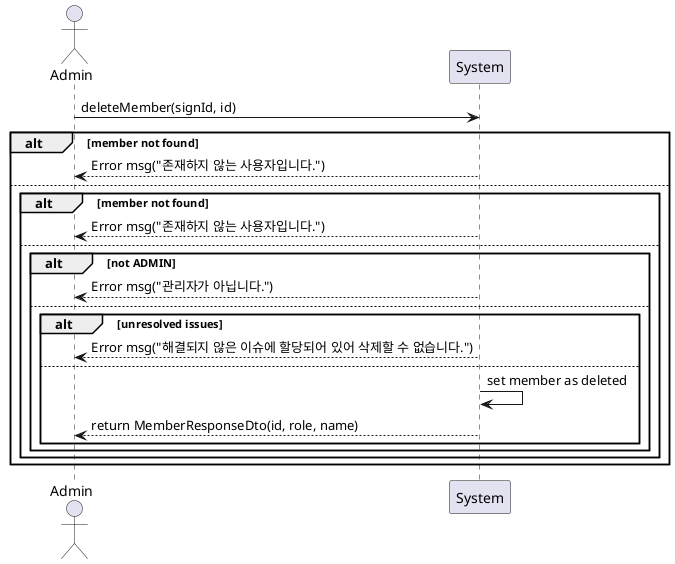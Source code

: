 @startuml
actor Admin
participant System

Admin -> System: deleteMember(signId, id)
alt member not found
    System --> Admin: Error msg("존재하지 않는 사용자입니다.")
else
    alt member not found
        System --> Admin: Error msg("존재하지 않는 사용자입니다.")
    else
        alt not ADMIN
            System --> Admin: Error msg("관리자가 아닙니다.")
        else
            alt unresolved issues
                System --> Admin: Error msg("해결되지 않은 이슈에 할당되어 있어 삭제할 수 없습니다.")
            else
                System -> System: set member as deleted
                System --> Admin: return MemberResponseDto(id, role, name)
            end
        end
    end
end
@enduml
